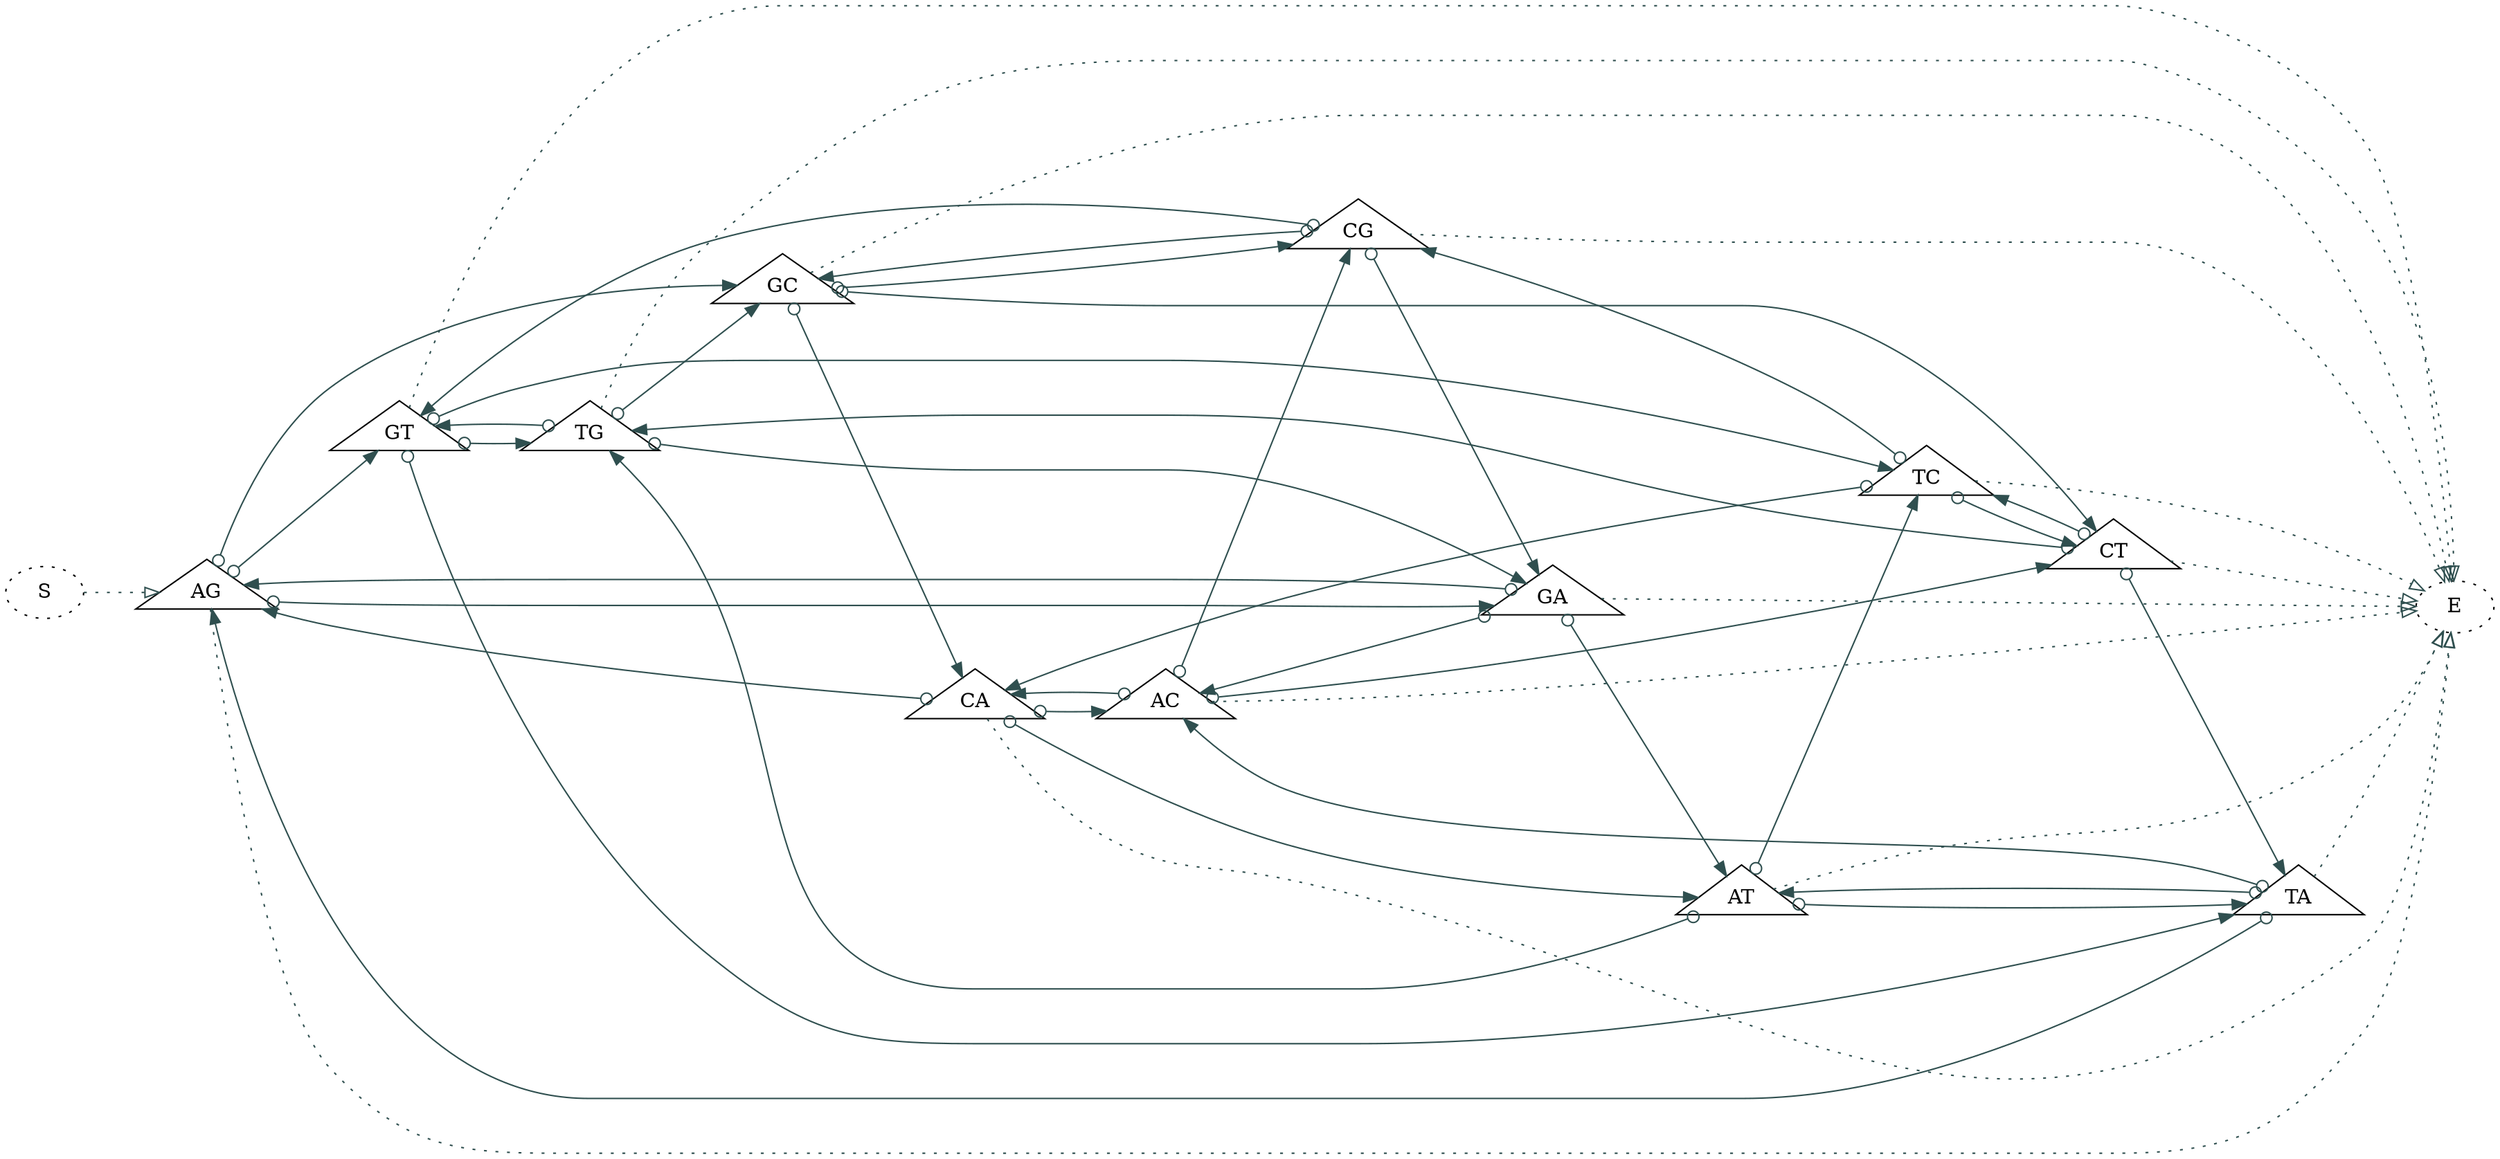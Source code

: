digraph G {
rankdir=LR;
 0 -> 1 [arrowhead=empty;style=dotted;color=darkslategrey;];
 1 -> 5 [style=solid;dir=both;arrowtail=odot;color=darkslategrey;];
 1 -> 6 [style=solid;dir=both;arrowtail=odot;color=darkslategrey;];
 1 -> 4 [style=solid;dir=both;arrowtail=odot;color=darkslategrey;];
 1 -> 25 [arrowhead=empty;style=dotted;color=darkslategrey;];
 2 -> 8 [style=solid;dir=both;arrowtail=odot;color=darkslategrey;];
 2 -> 7 [style=solid;dir=both;arrowtail=odot;color=darkslategrey;];
 2 -> 9 [style=solid;dir=both;arrowtail=odot;color=darkslategrey;];
 2 -> 25 [arrowhead=empty;style=dotted;color=darkslategrey;];
 3 -> 10 [style=solid;dir=both;arrowtail=odot;color=darkslategrey;];
 3 -> 12 [style=solid;dir=both;arrowtail=odot;color=darkslategrey;];
 3 -> 11 [style=solid;dir=both;arrowtail=odot;color=darkslategrey;];
 3 -> 25 [arrowhead=empty;style=dotted;color=darkslategrey;];
 4 -> 2 [style=solid;dir=both;arrowtail=odot;color=darkslategrey;];
 4 -> 3 [style=solid;dir=both;arrowtail=odot;color=darkslategrey;];
 4 -> 1 [style=solid;dir=both;arrowtail=odot;color=darkslategrey;];
 4 -> 25 [arrowhead=empty;style=dotted;color=darkslategrey;];
 5 -> 8 [style=solid;dir=both;arrowtail=odot;color=darkslategrey;];
 5 -> 7 [style=solid;dir=both;arrowtail=odot;color=darkslategrey;];
 5 -> 9 [style=solid;dir=both;arrowtail=odot;color=darkslategrey;];
 5 -> 25 [arrowhead=empty;style=dotted;color=darkslategrey;];
 6 -> 10 [style=solid;dir=both;arrowtail=odot;color=darkslategrey;];
 6 -> 12 [style=solid;dir=both;arrowtail=odot;color=darkslategrey;];
 6 -> 11 [style=solid;dir=both;arrowtail=odot;color=darkslategrey;];
 6 -> 25 [arrowhead=empty;style=dotted;color=darkslategrey;];
 7 -> 2 [style=solid;dir=both;arrowtail=odot;color=darkslategrey;];
 7 -> 3 [style=solid;dir=both;arrowtail=odot;color=darkslategrey;];
 7 -> 1 [style=solid;dir=both;arrowtail=odot;color=darkslategrey;];
 7 -> 25 [arrowhead=empty;style=dotted;color=darkslategrey;];
 8 -> 6 [style=solid;dir=both;arrowtail=odot;color=darkslategrey;];
 8 -> 4 [style=solid;dir=both;arrowtail=odot;color=darkslategrey;];
 8 -> 5 [style=solid;dir=both;arrowtail=odot;color=darkslategrey;];
 8 -> 25 [arrowhead=empty;style=dotted;color=darkslategrey;];
 9 -> 10 [style=solid;dir=both;arrowtail=odot;color=darkslategrey;];
 9 -> 12 [style=solid;dir=both;arrowtail=odot;color=darkslategrey;];
 9 -> 11 [style=solid;dir=both;arrowtail=odot;color=darkslategrey;];
 9 -> 25 [arrowhead=empty;style=dotted;color=darkslategrey;];
 10 -> 2 [style=solid;dir=both;arrowtail=odot;color=darkslategrey;];
 10 -> 3 [style=solid;dir=both;arrowtail=odot;color=darkslategrey;];
 10 -> 1 [style=solid;dir=both;arrowtail=odot;color=darkslategrey;];
 10 -> 25 [arrowhead=empty;style=dotted;color=darkslategrey;];
 11 -> 6 [style=solid;dir=both;arrowtail=odot;color=darkslategrey;];
 11 -> 4 [style=solid;dir=both;arrowtail=odot;color=darkslategrey;];
 11 -> 5 [style=solid;dir=both;arrowtail=odot;color=darkslategrey;];
 11 -> 25 [arrowhead=empty;style=dotted;color=darkslategrey;];
 12 -> 7 [style=solid;dir=both;arrowtail=odot;color=darkslategrey;];
 12 -> 9 [style=solid;dir=both;arrowtail=odot;color=darkslategrey;];
 12 -> 8 [style=solid;dir=both;arrowtail=odot;color=darkslategrey;];
 12 -> 25 [arrowhead=empty;style=dotted;color=darkslategrey;];
 0 [style=dotted;style=dotted;label="S"];
 1 [shape=triangle;label="AG"];
 2 [shape=triangle;label="AT"];
 3 [shape=triangle;label="AC"];
 4 [shape=triangle;label="GA"];
 5 [shape=triangle;label="GT"];
 6 [shape=triangle;label="GC"];
 7 [shape=triangle;label="TA"];
 8 [shape=triangle;label="TG"];
 9 [shape=triangle;label="TC"];
 10 [shape=triangle;label="CA"];
 11 [shape=triangle;label="CG"];
 12 [shape=triangle;label="CT"];
 25 [style=dotted;label="E"];
}
